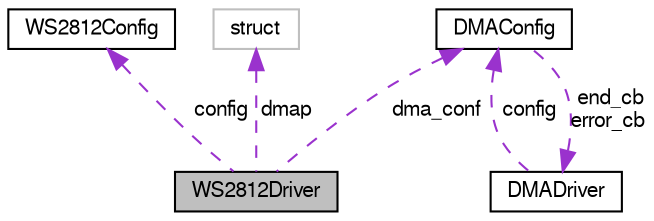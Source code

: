 digraph "WS2812Driver"
{
  edge [fontname="FreeSans",fontsize="10",labelfontname="FreeSans",labelfontsize="10"];
  node [fontname="FreeSans",fontsize="10",shape=record];
  Node1 [label="WS2812Driver",height=0.2,width=0.4,color="black", fillcolor="grey75", style="filled", fontcolor="black"];
  Node2 -> Node1 [dir="back",color="darkorchid3",fontsize="10",style="dashed",label=" config" ,fontname="FreeSans"];
  Node2 [label="WS2812Config",height=0.2,width=0.4,color="black", fillcolor="white", style="filled",URL="$light__ws2812__arch_8c.html#structWS2812Config",tooltip="Configuration structure. "];
  Node3 -> Node1 [dir="back",color="darkorchid3",fontsize="10",style="dashed",label=" dmap" ,fontname="FreeSans"];
  Node3 [label="struct",height=0.2,width=0.4,color="grey75", fillcolor="white", style="filled"];
  Node4 -> Node1 [dir="back",color="darkorchid3",fontsize="10",style="dashed",label=" dma_conf" ,fontname="FreeSans"];
  Node4 [label="DMAConfig",height=0.2,width=0.4,color="black", fillcolor="white", style="filled",URL="$hal__stm32__dma_8h.html#structDMAConfig",tooltip="DMA stream configuration structure. "];
  Node5 -> Node4 [dir="back",color="darkorchid3",fontsize="10",style="dashed",label=" end_cb\nerror_cb" ,fontname="FreeSans"];
  Node5 [label="DMADriver",height=0.2,width=0.4,color="black", fillcolor="white", style="filled",URL="$hal__stm32__dma_8h.html#structDMADriver",tooltip="Structure representing a DMA driver. "];
  Node4 -> Node5 [dir="back",color="darkorchid3",fontsize="10",style="dashed",label=" config" ,fontname="FreeSans"];
}
